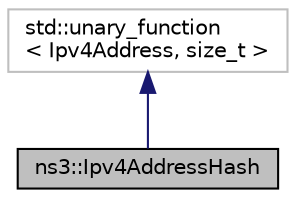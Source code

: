 digraph "ns3::Ipv4AddressHash"
{
 // LATEX_PDF_SIZE
  edge [fontname="Helvetica",fontsize="10",labelfontname="Helvetica",labelfontsize="10"];
  node [fontname="Helvetica",fontsize="10",shape=record];
  Node1 [label="ns3::Ipv4AddressHash",height=0.2,width=0.4,color="black", fillcolor="grey75", style="filled", fontcolor="black",tooltip="Class providing an hash for IPv4 addresses."];
  Node2 -> Node1 [dir="back",color="midnightblue",fontsize="10",style="solid",fontname="Helvetica"];
  Node2 [label="std::unary_function\l\< Ipv4Address, size_t \>",height=0.2,width=0.4,color="grey75", fillcolor="white", style="filled",tooltip=" "];
}
